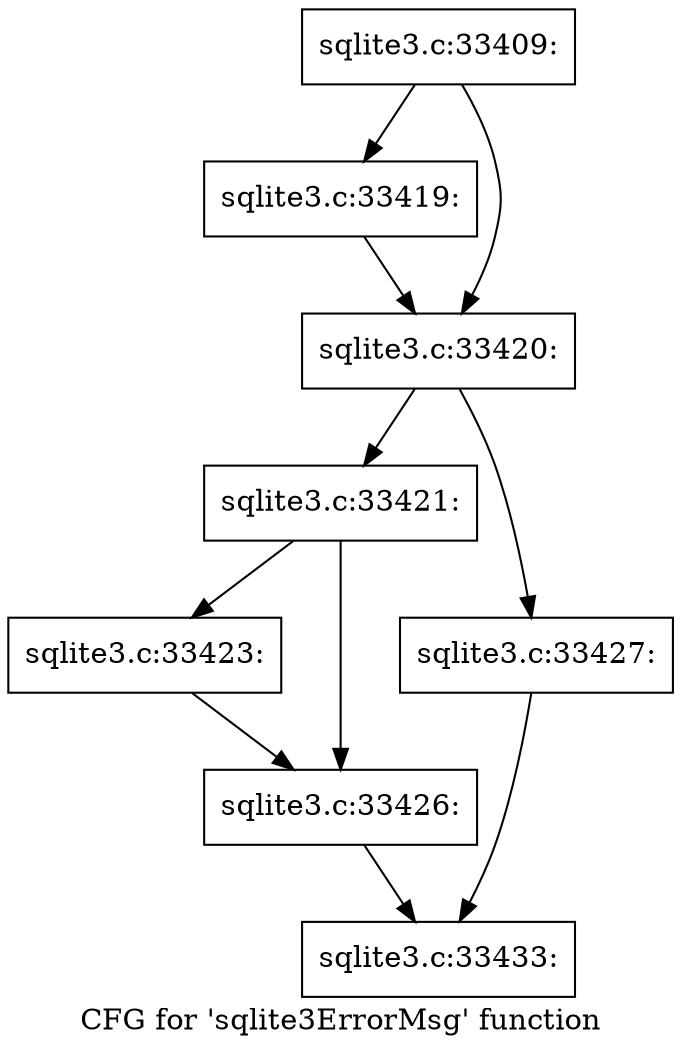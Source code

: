 digraph "CFG for 'sqlite3ErrorMsg' function" {
	label="CFG for 'sqlite3ErrorMsg' function";

	Node0x55c0f85d3250 [shape=record,label="{sqlite3.c:33409:}"];
	Node0x55c0f85d3250 -> Node0x55c0f85d73d0;
	Node0x55c0f85d3250 -> Node0x55c0f85d7420;
	Node0x55c0f85d73d0 [shape=record,label="{sqlite3.c:33419:}"];
	Node0x55c0f85d73d0 -> Node0x55c0f85d7420;
	Node0x55c0f85d7420 [shape=record,label="{sqlite3.c:33420:}"];
	Node0x55c0f85d7420 -> Node0x55c0f85d7c30;
	Node0x55c0f85d7420 -> Node0x55c0f85d7cd0;
	Node0x55c0f85d7c30 [shape=record,label="{sqlite3.c:33421:}"];
	Node0x55c0f85d7c30 -> Node0x55c0f85d83a0;
	Node0x55c0f85d7c30 -> Node0x55c0f85d83f0;
	Node0x55c0f85d83a0 [shape=record,label="{sqlite3.c:33423:}"];
	Node0x55c0f85d83a0 -> Node0x55c0f85d83f0;
	Node0x55c0f85d83f0 [shape=record,label="{sqlite3.c:33426:}"];
	Node0x55c0f85d83f0 -> Node0x55c0f85d7c80;
	Node0x55c0f85d7cd0 [shape=record,label="{sqlite3.c:33427:}"];
	Node0x55c0f85d7cd0 -> Node0x55c0f85d7c80;
	Node0x55c0f85d7c80 [shape=record,label="{sqlite3.c:33433:}"];
}
